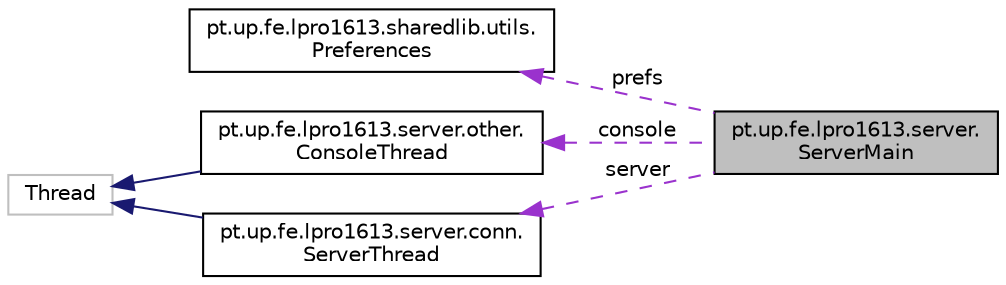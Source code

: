 digraph "pt.up.fe.lpro1613.server.ServerMain"
{
  edge [fontname="Helvetica",fontsize="10",labelfontname="Helvetica",labelfontsize="10"];
  node [fontname="Helvetica",fontsize="10",shape=record];
  rankdir="LR";
  Node1 [label="pt.up.fe.lpro1613.server.\lServerMain",height=0.2,width=0.4,color="black", fillcolor="grey75", style="filled", fontcolor="black"];
  Node2 -> Node1 [dir="back",color="darkorchid3",fontsize="10",style="dashed",label=" prefs" ,fontname="Helvetica"];
  Node2 [label="pt.up.fe.lpro1613.sharedlib.utils.\lPreferences",height=0.2,width=0.4,color="black", fillcolor="white", style="filled",URL="$classpt_1_1up_1_1fe_1_1lpro1613_1_1sharedlib_1_1utils_1_1_preferences.html"];
  Node3 -> Node1 [dir="back",color="darkorchid3",fontsize="10",style="dashed",label=" console" ,fontname="Helvetica"];
  Node3 [label="pt.up.fe.lpro1613.server.other.\lConsoleThread",height=0.2,width=0.4,color="black", fillcolor="white", style="filled",URL="$classpt_1_1up_1_1fe_1_1lpro1613_1_1server_1_1other_1_1_console_thread.html"];
  Node4 -> Node3 [dir="back",color="midnightblue",fontsize="10",style="solid",fontname="Helvetica"];
  Node4 [label="Thread",height=0.2,width=0.4,color="grey75", fillcolor="white", style="filled"];
  Node5 -> Node1 [dir="back",color="darkorchid3",fontsize="10",style="dashed",label=" server" ,fontname="Helvetica"];
  Node5 [label="pt.up.fe.lpro1613.server.conn.\lServerThread",height=0.2,width=0.4,color="black", fillcolor="white", style="filled",URL="$classpt_1_1up_1_1fe_1_1lpro1613_1_1server_1_1conn_1_1_server_thread.html"];
  Node4 -> Node5 [dir="back",color="midnightblue",fontsize="10",style="solid",fontname="Helvetica"];
}
